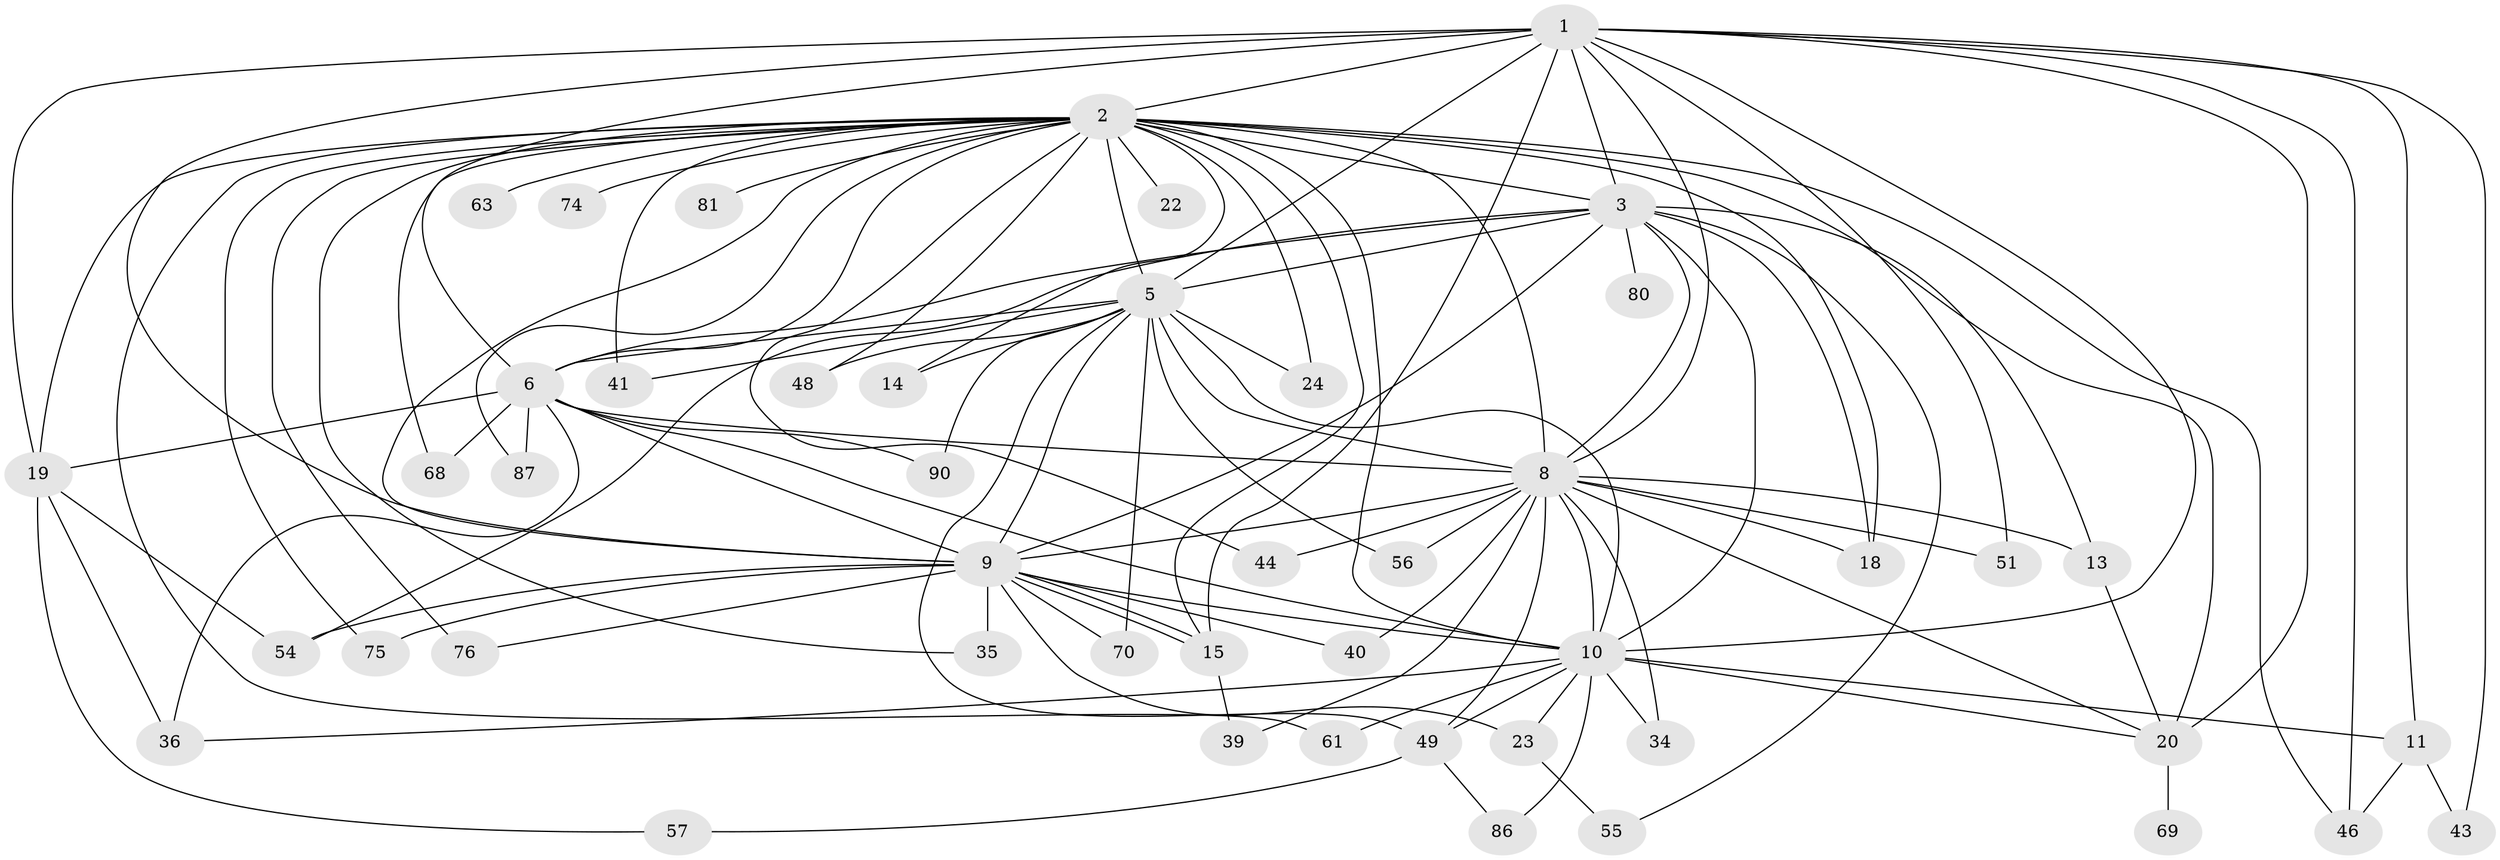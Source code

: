 // original degree distribution, {20: 0.010526315789473684, 19: 0.010526315789473684, 21: 0.010526315789473684, 16: 0.010526315789473684, 17: 0.021052631578947368, 14: 0.010526315789473684, 27: 0.010526315789473684, 18: 0.010526315789473684, 22: 0.010526315789473684, 4: 0.1368421052631579, 3: 0.22105263157894736, 2: 0.47368421052631576, 7: 0.021052631578947368, 5: 0.042105263157894736}
// Generated by graph-tools (version 1.1) at 2025/17/03/04/25 18:17:48]
// undirected, 47 vertices, 111 edges
graph export_dot {
graph [start="1"]
  node [color=gray90,style=filled];
  1;
  2 [super="+4+27+82"];
  3 [super="+72+62+37+17"];
  5 [super="+38+29"];
  6;
  8 [super="+32+65+16"];
  9 [super="+30+25+45+71"];
  10 [super="+58+12"];
  11;
  13 [super="+53"];
  14;
  15 [super="+28+26"];
  18;
  19 [super="+21"];
  20 [super="+47+60"];
  22;
  23;
  24;
  34 [super="+66"];
  35;
  36 [super="+83"];
  39;
  40;
  41 [super="+78"];
  43;
  44;
  46 [super="+89"];
  48;
  49 [super="+84"];
  51;
  54 [super="+67"];
  55;
  56;
  57;
  61;
  63;
  68;
  69;
  70;
  74;
  75;
  76 [super="+91"];
  80;
  81;
  86;
  87;
  90;
  1 -- 2 [weight=3];
  1 -- 3 [weight=3];
  1 -- 5;
  1 -- 6;
  1 -- 8;
  1 -- 9 [weight=3];
  1 -- 10;
  1 -- 11;
  1 -- 19;
  1 -- 43;
  1 -- 46;
  1 -- 51;
  1 -- 20;
  1 -- 15;
  2 -- 3 [weight=4];
  2 -- 5 [weight=5];
  2 -- 6 [weight=3];
  2 -- 8 [weight=5];
  2 -- 9 [weight=4];
  2 -- 10 [weight=6];
  2 -- 14;
  2 -- 46;
  2 -- 81 [weight=2];
  2 -- 68;
  2 -- 74;
  2 -- 75;
  2 -- 76 [weight=2];
  2 -- 18;
  2 -- 19;
  2 -- 20 [weight=2];
  2 -- 22;
  2 -- 87;
  2 -- 24;
  2 -- 35;
  2 -- 41;
  2 -- 44;
  2 -- 48;
  2 -- 61;
  2 -- 63;
  2 -- 15;
  3 -- 5;
  3 -- 6;
  3 -- 8 [weight=4];
  3 -- 9 [weight=2];
  3 -- 10 [weight=2];
  3 -- 13 [weight=2];
  3 -- 80 [weight=2];
  3 -- 18;
  3 -- 54;
  3 -- 55;
  5 -- 6;
  5 -- 8;
  5 -- 9;
  5 -- 10;
  5 -- 14;
  5 -- 24;
  5 -- 48;
  5 -- 49 [weight=2];
  5 -- 70;
  5 -- 90;
  5 -- 56;
  5 -- 41;
  6 -- 8;
  6 -- 9;
  6 -- 10;
  6 -- 68;
  6 -- 87;
  6 -- 90;
  6 -- 36;
  6 -- 19;
  8 -- 9 [weight=4];
  8 -- 10 [weight=2];
  8 -- 13;
  8 -- 18;
  8 -- 34 [weight=2];
  8 -- 40;
  8 -- 44;
  8 -- 39;
  8 -- 49;
  8 -- 51;
  8 -- 20;
  8 -- 56;
  9 -- 10 [weight=2];
  9 -- 15 [weight=2];
  9 -- 15;
  9 -- 40;
  9 -- 70;
  9 -- 35;
  9 -- 54;
  9 -- 75;
  9 -- 76;
  9 -- 23;
  10 -- 11;
  10 -- 23 [weight=2];
  10 -- 34;
  10 -- 36;
  10 -- 49;
  10 -- 61;
  10 -- 86;
  10 -- 20;
  11 -- 43;
  11 -- 46;
  13 -- 20;
  15 -- 39;
  19 -- 36;
  19 -- 54;
  19 -- 57;
  20 -- 69;
  23 -- 55;
  49 -- 57;
  49 -- 86;
}
